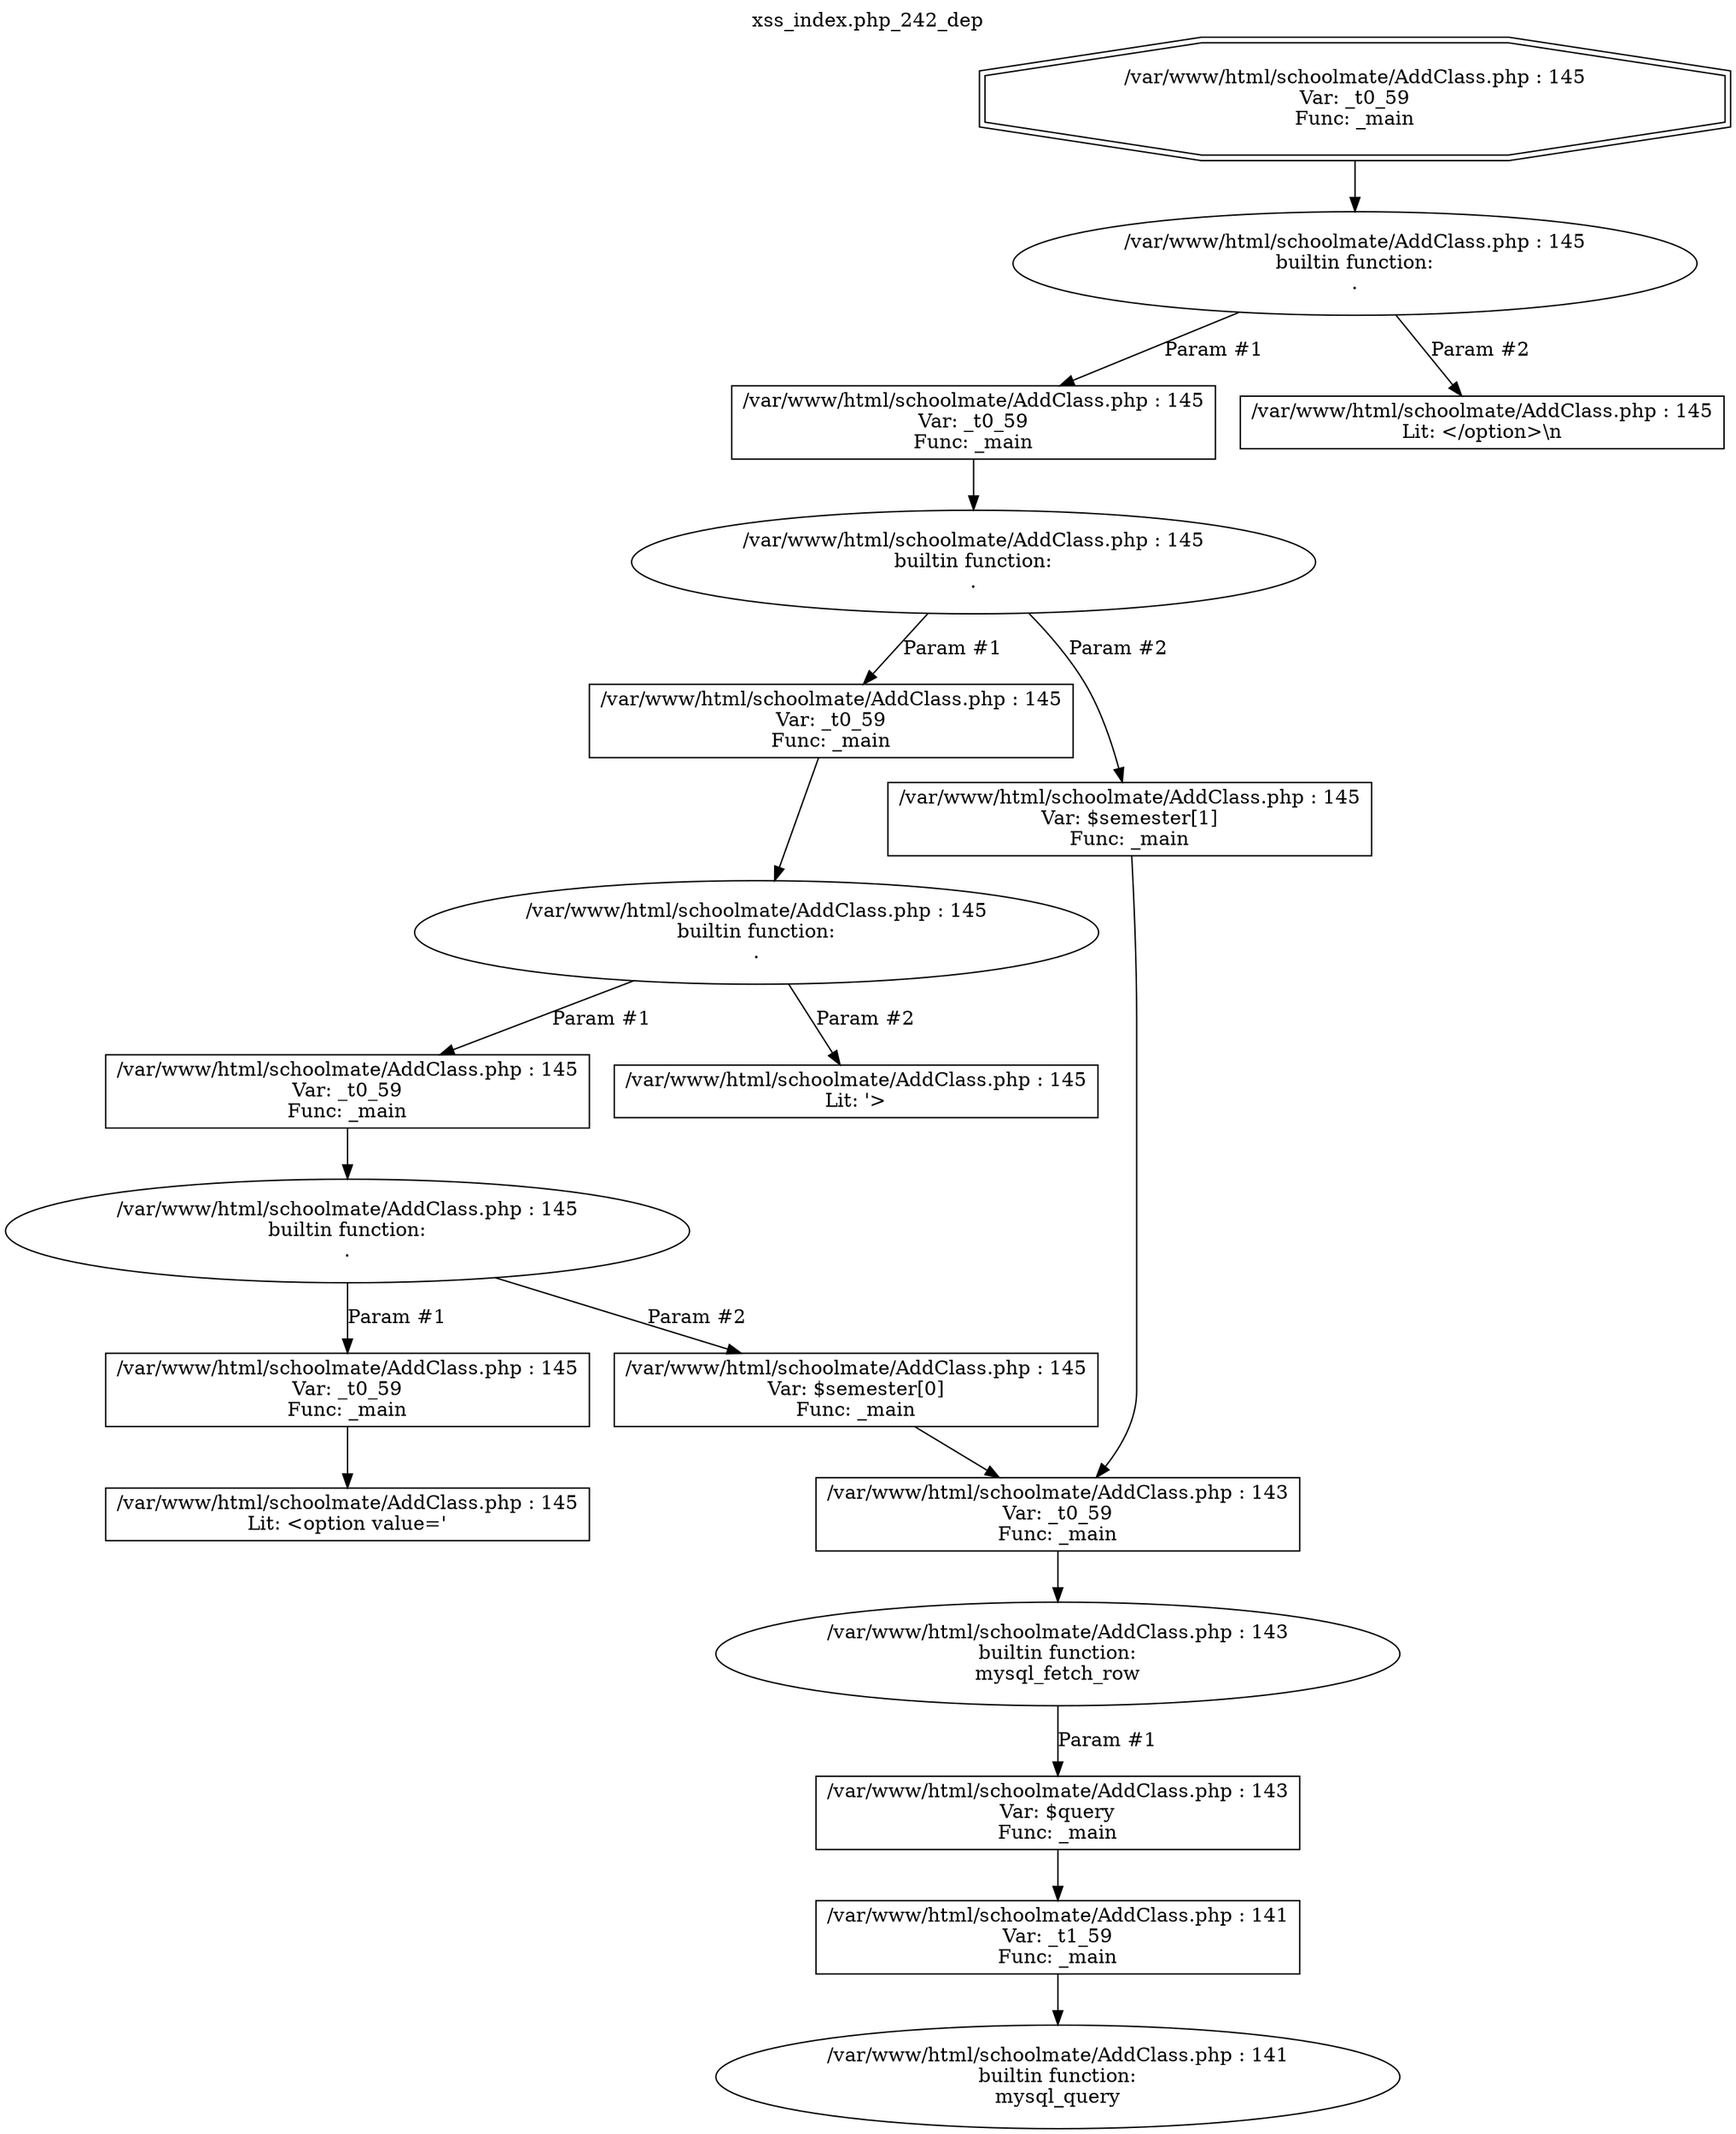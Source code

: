 digraph cfg {
  label="xss_index.php_242_dep";
  labelloc=t;
  n1 [shape=doubleoctagon, label="/var/www/html/schoolmate/AddClass.php : 145\nVar: _t0_59\nFunc: _main\n"];
  n2 [shape=ellipse, label="/var/www/html/schoolmate/AddClass.php : 145\nbuiltin function:\n.\n"];
  n3 [shape=box, label="/var/www/html/schoolmate/AddClass.php : 145\nVar: _t0_59\nFunc: _main\n"];
  n4 [shape=ellipse, label="/var/www/html/schoolmate/AddClass.php : 145\nbuiltin function:\n.\n"];
  n5 [shape=box, label="/var/www/html/schoolmate/AddClass.php : 145\nVar: _t0_59\nFunc: _main\n"];
  n6 [shape=ellipse, label="/var/www/html/schoolmate/AddClass.php : 145\nbuiltin function:\n.\n"];
  n7 [shape=box, label="/var/www/html/schoolmate/AddClass.php : 145\nVar: _t0_59\nFunc: _main\n"];
  n8 [shape=ellipse, label="/var/www/html/schoolmate/AddClass.php : 145\nbuiltin function:\n.\n"];
  n9 [shape=box, label="/var/www/html/schoolmate/AddClass.php : 145\nVar: _t0_59\nFunc: _main\n"];
  n10 [shape=box, label="/var/www/html/schoolmate/AddClass.php : 145\nLit: <option value='\n"];
  n11 [shape=box, label="/var/www/html/schoolmate/AddClass.php : 145\nVar: $semester[0]\nFunc: _main\n"];
  n12 [shape=box, label="/var/www/html/schoolmate/AddClass.php : 143\nVar: _t0_59\nFunc: _main\n"];
  n13 [shape=ellipse, label="/var/www/html/schoolmate/AddClass.php : 143\nbuiltin function:\nmysql_fetch_row\n"];
  n14 [shape=box, label="/var/www/html/schoolmate/AddClass.php : 143\nVar: $query\nFunc: _main\n"];
  n15 [shape=box, label="/var/www/html/schoolmate/AddClass.php : 141\nVar: _t1_59\nFunc: _main\n"];
  n16 [shape=ellipse, label="/var/www/html/schoolmate/AddClass.php : 141\nbuiltin function:\nmysql_query\n"];
  n17 [shape=box, label="/var/www/html/schoolmate/AddClass.php : 145\nLit: '>\n"];
  n18 [shape=box, label="/var/www/html/schoolmate/AddClass.php : 145\nVar: $semester[1]\nFunc: _main\n"];
  n19 [shape=box, label="/var/www/html/schoolmate/AddClass.php : 145\nLit: </option>\\n\n"];
  n1 -> n2;
  n3 -> n4;
  n5 -> n6;
  n7 -> n8;
  n9 -> n10;
  n8 -> n9[label="Param #1"];
  n8 -> n11[label="Param #2"];
  n12 -> n13;
  n15 -> n16;
  n14 -> n15;
  n13 -> n14[label="Param #1"];
  n11 -> n12;
  n6 -> n7[label="Param #1"];
  n6 -> n17[label="Param #2"];
  n4 -> n5[label="Param #1"];
  n4 -> n18[label="Param #2"];
  n18 -> n12;
  n2 -> n3[label="Param #1"];
  n2 -> n19[label="Param #2"];
}
